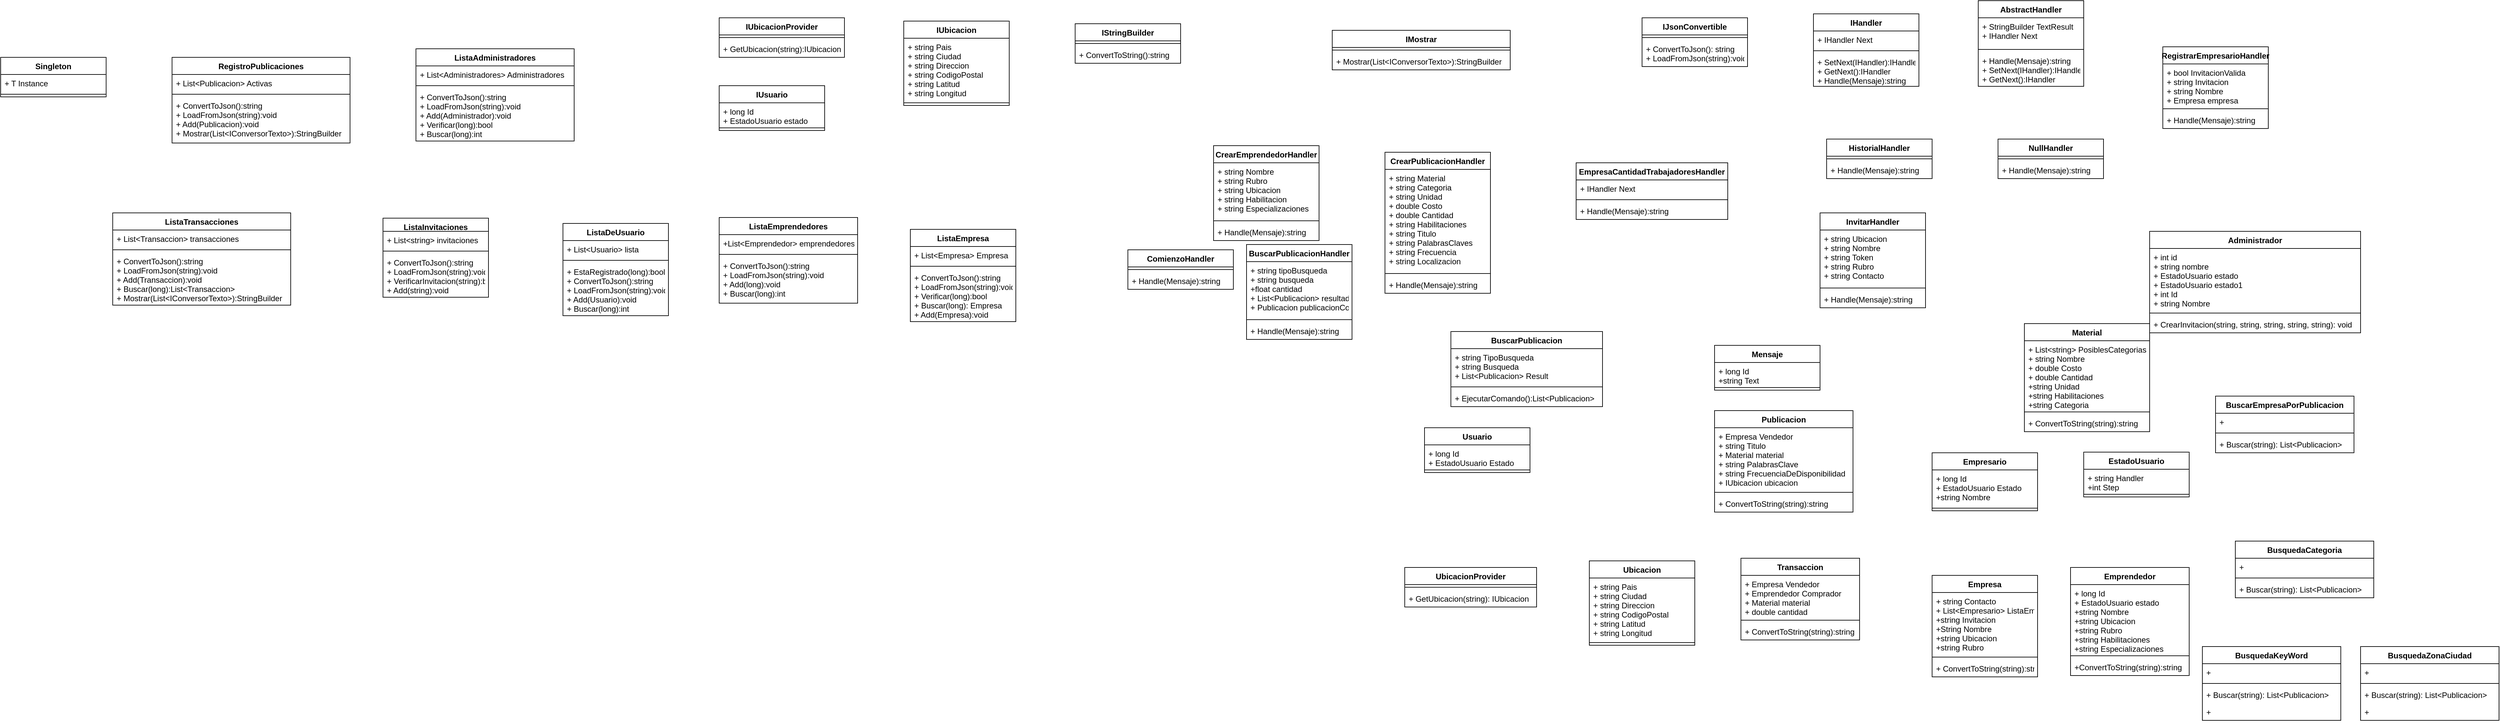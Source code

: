 <mxfile>
    <diagram id="Cmbn4PuXgdZzpJQDCBtA" name="Page-1">
        <mxGraphModel dx="3653" dy="330" grid="1" gridSize="10" guides="1" tooltips="1" connect="1" arrows="1" fold="1" page="1" pageScale="1" pageWidth="827" pageHeight="1169" math="0" shadow="0">
            <root>
                <mxCell id="0"/>
                <mxCell id="1" parent="0"/>
                <mxCell id="224" value="Administrador" style="swimlane;fontStyle=1;align=center;verticalAlign=top;childLayout=stackLayout;horizontal=1;startSize=26;horizontalStack=0;resizeParent=1;resizeParentMax=0;resizeLast=0;collapsible=1;marginBottom=0;" parent="1" vertex="1">
                    <mxGeometry x="260" y="390" width="320" height="154" as="geometry"/>
                </mxCell>
                <mxCell id="225" value="+ int id&#10;+ string nombre&#10;+ EstadoUsuario estado&#10;+ EstadoUsuario estado1&#10;+ int Id&#10;+ string Nombre&#10;" style="text;strokeColor=none;fillColor=none;align=left;verticalAlign=top;spacingLeft=4;spacingRight=4;overflow=hidden;rotatable=0;points=[[0,0.5],[1,0.5]];portConstraint=eastwest;" parent="224" vertex="1">
                    <mxGeometry y="26" width="320" height="94" as="geometry"/>
                </mxCell>
                <mxCell id="226" value="" style="line;strokeWidth=1;fillColor=none;align=left;verticalAlign=middle;spacingTop=-1;spacingLeft=3;spacingRight=3;rotatable=0;labelPosition=right;points=[];portConstraint=eastwest;" parent="224" vertex="1">
                    <mxGeometry y="120" width="320" height="8" as="geometry"/>
                </mxCell>
                <mxCell id="227" value="+ CrearInvitacion(string, string, string, string, string): void" style="text;strokeColor=none;fillColor=none;align=left;verticalAlign=top;spacingLeft=4;spacingRight=4;overflow=hidden;rotatable=0;points=[[0,0.5],[1,0.5]];portConstraint=eastwest;" parent="224" vertex="1">
                    <mxGeometry y="128" width="320" height="26" as="geometry"/>
                </mxCell>
                <mxCell id="228" value="BuscarEmpresaPorPublicacion" style="swimlane;fontStyle=1;align=center;verticalAlign=top;childLayout=stackLayout;horizontal=1;startSize=26;horizontalStack=0;resizeParent=1;resizeParentMax=0;resizeLast=0;collapsible=1;marginBottom=0;" parent="1" vertex="1">
                    <mxGeometry x="360" y="640" width="210" height="86" as="geometry"/>
                </mxCell>
                <mxCell id="229" value="+ " style="text;strokeColor=none;fillColor=none;align=left;verticalAlign=top;spacingLeft=4;spacingRight=4;overflow=hidden;rotatable=0;points=[[0,0.5],[1,0.5]];portConstraint=eastwest;" parent="228" vertex="1">
                    <mxGeometry y="26" width="210" height="26" as="geometry"/>
                </mxCell>
                <mxCell id="230" value="" style="line;strokeWidth=1;fillColor=none;align=left;verticalAlign=middle;spacingTop=-1;spacingLeft=3;spacingRight=3;rotatable=0;labelPosition=right;points=[];portConstraint=eastwest;" parent="228" vertex="1">
                    <mxGeometry y="52" width="210" height="8" as="geometry"/>
                </mxCell>
                <mxCell id="231" value="+ Buscar(string): List&lt;Publicacion&gt;" style="text;strokeColor=none;fillColor=none;align=left;verticalAlign=top;spacingLeft=4;spacingRight=4;overflow=hidden;rotatable=0;points=[[0,0.5],[1,0.5]];portConstraint=eastwest;" parent="228" vertex="1">
                    <mxGeometry y="60" width="210" height="26" as="geometry"/>
                </mxCell>
                <mxCell id="232" value="BusquedaCategoria" style="swimlane;fontStyle=1;align=center;verticalAlign=top;childLayout=stackLayout;horizontal=1;startSize=26;horizontalStack=0;resizeParent=1;resizeParentMax=0;resizeLast=0;collapsible=1;marginBottom=0;" parent="1" vertex="1">
                    <mxGeometry x="390" y="860" width="210" height="86" as="geometry"/>
                </mxCell>
                <mxCell id="233" value="+" style="text;strokeColor=none;fillColor=none;align=left;verticalAlign=top;spacingLeft=4;spacingRight=4;overflow=hidden;rotatable=0;points=[[0,0.5],[1,0.5]];portConstraint=eastwest;" parent="232" vertex="1">
                    <mxGeometry y="26" width="210" height="26" as="geometry"/>
                </mxCell>
                <mxCell id="234" value="" style="line;strokeWidth=1;fillColor=none;align=left;verticalAlign=middle;spacingTop=-1;spacingLeft=3;spacingRight=3;rotatable=0;labelPosition=right;points=[];portConstraint=eastwest;" parent="232" vertex="1">
                    <mxGeometry y="52" width="210" height="8" as="geometry"/>
                </mxCell>
                <mxCell id="235" value="+ Buscar(string): List&lt;Publicacion&gt;" style="text;strokeColor=none;fillColor=none;align=left;verticalAlign=top;spacingLeft=4;spacingRight=4;overflow=hidden;rotatable=0;points=[[0,0.5],[1,0.5]];portConstraint=eastwest;" parent="232" vertex="1">
                    <mxGeometry y="60" width="210" height="26" as="geometry"/>
                </mxCell>
                <mxCell id="236" value="BusquedaKeyWord&#10;" style="swimlane;fontStyle=1;align=center;verticalAlign=top;childLayout=stackLayout;horizontal=1;startSize=26;horizontalStack=0;resizeParent=1;resizeParentMax=0;resizeLast=0;collapsible=1;marginBottom=0;" parent="1" vertex="1">
                    <mxGeometry x="340" y="1020" width="210" height="112" as="geometry"/>
                </mxCell>
                <mxCell id="237" value="+" style="text;strokeColor=none;fillColor=none;align=left;verticalAlign=top;spacingLeft=4;spacingRight=4;overflow=hidden;rotatable=0;points=[[0,0.5],[1,0.5]];portConstraint=eastwest;" parent="236" vertex="1">
                    <mxGeometry y="26" width="210" height="26" as="geometry"/>
                </mxCell>
                <mxCell id="238" value="" style="line;strokeWidth=1;fillColor=none;align=left;verticalAlign=middle;spacingTop=-1;spacingLeft=3;spacingRight=3;rotatable=0;labelPosition=right;points=[];portConstraint=eastwest;" parent="236" vertex="1">
                    <mxGeometry y="52" width="210" height="8" as="geometry"/>
                </mxCell>
                <mxCell id="239" value="+ Buscar(string): List&lt;Publicacion&gt;" style="text;strokeColor=none;fillColor=none;align=left;verticalAlign=top;spacingLeft=4;spacingRight=4;overflow=hidden;rotatable=0;points=[[0,0.5],[1,0.5]];portConstraint=eastwest;" parent="236" vertex="1">
                    <mxGeometry y="60" width="210" height="26" as="geometry"/>
                </mxCell>
                <mxCell id="240" value="+" style="text;strokeColor=none;fillColor=none;align=left;verticalAlign=top;spacingLeft=4;spacingRight=4;overflow=hidden;rotatable=0;points=[[0,0.5],[1,0.5]];portConstraint=eastwest;" parent="236" vertex="1">
                    <mxGeometry y="86" width="210" height="26" as="geometry"/>
                </mxCell>
                <mxCell id="241" value="BusquedaZonaCiudad&#10;&#10;" style="swimlane;fontStyle=1;align=center;verticalAlign=top;childLayout=stackLayout;horizontal=1;startSize=26;horizontalStack=0;resizeParent=1;resizeParentMax=0;resizeLast=0;collapsible=1;marginBottom=0;" parent="1" vertex="1">
                    <mxGeometry x="580" y="1020" width="210" height="112" as="geometry"/>
                </mxCell>
                <mxCell id="242" value="+" style="text;strokeColor=none;fillColor=none;align=left;verticalAlign=top;spacingLeft=4;spacingRight=4;overflow=hidden;rotatable=0;points=[[0,0.5],[1,0.5]];portConstraint=eastwest;" parent="241" vertex="1">
                    <mxGeometry y="26" width="210" height="26" as="geometry"/>
                </mxCell>
                <mxCell id="243" value="" style="line;strokeWidth=1;fillColor=none;align=left;verticalAlign=middle;spacingTop=-1;spacingLeft=3;spacingRight=3;rotatable=0;labelPosition=right;points=[];portConstraint=eastwest;" parent="241" vertex="1">
                    <mxGeometry y="52" width="210" height="8" as="geometry"/>
                </mxCell>
                <mxCell id="244" value="+ Buscar(string): List&lt;Publicacion&gt;" style="text;strokeColor=none;fillColor=none;align=left;verticalAlign=top;spacingLeft=4;spacingRight=4;overflow=hidden;rotatable=0;points=[[0,0.5],[1,0.5]];portConstraint=eastwest;" parent="241" vertex="1">
                    <mxGeometry y="60" width="210" height="26" as="geometry"/>
                </mxCell>
                <mxCell id="245" value="+" style="text;strokeColor=none;fillColor=none;align=left;verticalAlign=top;spacingLeft=4;spacingRight=4;overflow=hidden;rotatable=0;points=[[0,0.5],[1,0.5]];portConstraint=eastwest;" parent="241" vertex="1">
                    <mxGeometry y="86" width="210" height="26" as="geometry"/>
                </mxCell>
                <mxCell id="246" value="Emprendedor" style="swimlane;fontStyle=1;align=center;verticalAlign=top;childLayout=stackLayout;horizontal=1;startSize=26;horizontalStack=0;resizeParent=1;resizeParentMax=0;resizeLast=0;collapsible=1;marginBottom=0;" parent="1" vertex="1">
                    <mxGeometry x="140" y="900" width="180" height="164" as="geometry"/>
                </mxCell>
                <mxCell id="247" value="+ long Id&#10;+ EstadoUsuario estado&#10;+string Nombre&#10;+string Ubicacion&#10;+string Rubro&#10;+string Habilitaciones&#10;+string Especializaciones" style="text;strokeColor=none;fillColor=none;align=left;verticalAlign=top;spacingLeft=4;spacingRight=4;overflow=hidden;rotatable=0;points=[[0,0.5],[1,0.5]];portConstraint=eastwest;" parent="246" vertex="1">
                    <mxGeometry y="26" width="180" height="104" as="geometry"/>
                </mxCell>
                <mxCell id="248" value="" style="line;strokeWidth=1;fillColor=none;align=left;verticalAlign=middle;spacingTop=-1;spacingLeft=3;spacingRight=3;rotatable=0;labelPosition=right;points=[];portConstraint=eastwest;" parent="246" vertex="1">
                    <mxGeometry y="130" width="180" height="8" as="geometry"/>
                </mxCell>
                <mxCell id="249" value="+ConvertToString(string):string" style="text;strokeColor=none;fillColor=none;align=left;verticalAlign=top;spacingLeft=4;spacingRight=4;overflow=hidden;rotatable=0;points=[[0,0.5],[1,0.5]];portConstraint=eastwest;" parent="246" vertex="1">
                    <mxGeometry y="138" width="180" height="26" as="geometry"/>
                </mxCell>
                <mxCell id="250" value="Empresa" style="swimlane;fontStyle=1;align=center;verticalAlign=top;childLayout=stackLayout;horizontal=1;startSize=26;horizontalStack=0;resizeParent=1;resizeParentMax=0;resizeLast=0;collapsible=1;marginBottom=0;" parent="1" vertex="1">
                    <mxGeometry x="-70" y="912" width="160" height="154" as="geometry"/>
                </mxCell>
                <mxCell id="251" value="+ string Contacto&#10;+ List&lt;Empresario&gt; ListaEmpresarios&#10;+string Invitacion&#10;+String Nombre&#10;+string Ubicacion&#10;+string Rubro&#10;" style="text;strokeColor=none;fillColor=none;align=left;verticalAlign=top;spacingLeft=4;spacingRight=4;overflow=hidden;rotatable=0;points=[[0,0.5],[1,0.5]];portConstraint=eastwest;" parent="250" vertex="1">
                    <mxGeometry y="26" width="160" height="94" as="geometry"/>
                </mxCell>
                <mxCell id="252" value="" style="line;strokeWidth=1;fillColor=none;align=left;verticalAlign=middle;spacingTop=-1;spacingLeft=3;spacingRight=3;rotatable=0;labelPosition=right;points=[];portConstraint=eastwest;" parent="250" vertex="1">
                    <mxGeometry y="120" width="160" height="8" as="geometry"/>
                </mxCell>
                <mxCell id="253" value="+ ConvertToString(string):string" style="text;strokeColor=none;fillColor=none;align=left;verticalAlign=top;spacingLeft=4;spacingRight=4;overflow=hidden;rotatable=0;points=[[0,0.5],[1,0.5]];portConstraint=eastwest;" parent="250" vertex="1">
                    <mxGeometry y="128" width="160" height="26" as="geometry"/>
                </mxCell>
                <mxCell id="254" value="Empresario" style="swimlane;fontStyle=1;align=center;verticalAlign=top;childLayout=stackLayout;horizontal=1;startSize=26;horizontalStack=0;resizeParent=1;resizeParentMax=0;resizeLast=0;collapsible=1;marginBottom=0;" parent="1" vertex="1">
                    <mxGeometry x="-70" y="726" width="160" height="88" as="geometry"/>
                </mxCell>
                <mxCell id="255" value="+ long Id&#10;+ EstadoUsuario Estado&#10;+string Nombre" style="text;strokeColor=none;fillColor=none;align=left;verticalAlign=top;spacingLeft=4;spacingRight=4;overflow=hidden;rotatable=0;points=[[0,0.5],[1,0.5]];portConstraint=eastwest;" parent="254" vertex="1">
                    <mxGeometry y="26" width="160" height="54" as="geometry"/>
                </mxCell>
                <mxCell id="256" value="" style="line;strokeWidth=1;fillColor=none;align=left;verticalAlign=middle;spacingTop=-1;spacingLeft=3;spacingRight=3;rotatable=0;labelPosition=right;points=[];portConstraint=eastwest;" parent="254" vertex="1">
                    <mxGeometry y="80" width="160" height="8" as="geometry"/>
                </mxCell>
                <mxCell id="258" value="EstadoUsuario" style="swimlane;fontStyle=1;align=center;verticalAlign=top;childLayout=stackLayout;horizontal=1;startSize=26;horizontalStack=0;resizeParent=1;resizeParentMax=0;resizeLast=0;collapsible=1;marginBottom=0;" parent="1" vertex="1">
                    <mxGeometry x="160" y="725" width="160" height="68" as="geometry"/>
                </mxCell>
                <mxCell id="259" value="+ string Handler&#10;+int Step" style="text;strokeColor=none;fillColor=none;align=left;verticalAlign=top;spacingLeft=4;spacingRight=4;overflow=hidden;rotatable=0;points=[[0,0.5],[1,0.5]];portConstraint=eastwest;" parent="258" vertex="1">
                    <mxGeometry y="26" width="160" height="34" as="geometry"/>
                </mxCell>
                <mxCell id="260" value="" style="line;strokeWidth=1;fillColor=none;align=left;verticalAlign=middle;spacingTop=-1;spacingLeft=3;spacingRight=3;rotatable=0;labelPosition=right;points=[];portConstraint=eastwest;" parent="258" vertex="1">
                    <mxGeometry y="60" width="160" height="8" as="geometry"/>
                </mxCell>
                <mxCell id="262" value="Material" style="swimlane;fontStyle=1;align=center;verticalAlign=top;childLayout=stackLayout;horizontal=1;startSize=26;horizontalStack=0;resizeParent=1;resizeParentMax=0;resizeLast=0;collapsible=1;marginBottom=0;" parent="1" vertex="1">
                    <mxGeometry x="70" y="530" width="190" height="164" as="geometry"/>
                </mxCell>
                <mxCell id="263" value="+ List&lt;string&gt; PosiblesCategorias&#10;+ string Nombre&#10;+ double Costo&#10;+ double Cantidad&#10;+string Unidad&#10;+string Habilitaciones&#10;+string Categoria&#10;" style="text;strokeColor=none;fillColor=none;align=left;verticalAlign=top;spacingLeft=4;spacingRight=4;overflow=hidden;rotatable=0;points=[[0,0.5],[1,0.5]];portConstraint=eastwest;" parent="262" vertex="1">
                    <mxGeometry y="26" width="190" height="104" as="geometry"/>
                </mxCell>
                <mxCell id="264" value="" style="line;strokeWidth=1;fillColor=none;align=left;verticalAlign=middle;spacingTop=-1;spacingLeft=3;spacingRight=3;rotatable=0;labelPosition=right;points=[];portConstraint=eastwest;" parent="262" vertex="1">
                    <mxGeometry y="130" width="190" height="8" as="geometry"/>
                </mxCell>
                <mxCell id="265" value="+ ConvertToString(string):string" style="text;strokeColor=none;fillColor=none;align=left;verticalAlign=top;spacingLeft=4;spacingRight=4;overflow=hidden;rotatable=0;points=[[0,0.5],[1,0.5]];portConstraint=eastwest;" parent="262" vertex="1">
                    <mxGeometry y="138" width="190" height="26" as="geometry"/>
                </mxCell>
                <mxCell id="266" value="Mensaje" style="swimlane;fontStyle=1;align=center;verticalAlign=top;childLayout=stackLayout;horizontal=1;startSize=26;horizontalStack=0;resizeParent=1;resizeParentMax=0;resizeLast=0;collapsible=1;marginBottom=0;" parent="1" vertex="1">
                    <mxGeometry x="-400" y="563" width="160" height="68" as="geometry"/>
                </mxCell>
                <mxCell id="267" value="+ long Id&#10;+string Text" style="text;strokeColor=none;fillColor=none;align=left;verticalAlign=top;spacingLeft=4;spacingRight=4;overflow=hidden;rotatable=0;points=[[0,0.5],[1,0.5]];portConstraint=eastwest;" parent="266" vertex="1">
                    <mxGeometry y="26" width="160" height="34" as="geometry"/>
                </mxCell>
                <mxCell id="268" value="" style="line;strokeWidth=1;fillColor=none;align=left;verticalAlign=middle;spacingTop=-1;spacingLeft=3;spacingRight=3;rotatable=0;labelPosition=right;points=[];portConstraint=eastwest;" parent="266" vertex="1">
                    <mxGeometry y="60" width="160" height="8" as="geometry"/>
                </mxCell>
                <mxCell id="270" value="Publicacion" style="swimlane;fontStyle=1;align=center;verticalAlign=top;childLayout=stackLayout;horizontal=1;startSize=26;horizontalStack=0;resizeParent=1;resizeParentMax=0;resizeLast=0;collapsible=1;marginBottom=0;" parent="1" vertex="1">
                    <mxGeometry x="-400" y="662" width="210" height="154" as="geometry"/>
                </mxCell>
                <mxCell id="271" value="+ Empresa Vendedor&#10;+ string Titulo&#10;+ Material material&#10;+ string PalabrasClave&#10;+ string FrecuenciaDeDisponibilidad&#10;+ IUbicacion ubicacion" style="text;strokeColor=none;fillColor=none;align=left;verticalAlign=top;spacingLeft=4;spacingRight=4;overflow=hidden;rotatable=0;points=[[0,0.5],[1,0.5]];portConstraint=eastwest;" parent="270" vertex="1">
                    <mxGeometry y="26" width="210" height="94" as="geometry"/>
                </mxCell>
                <mxCell id="272" value="" style="line;strokeWidth=1;fillColor=none;align=left;verticalAlign=middle;spacingTop=-1;spacingLeft=3;spacingRight=3;rotatable=0;labelPosition=right;points=[];portConstraint=eastwest;" parent="270" vertex="1">
                    <mxGeometry y="120" width="210" height="8" as="geometry"/>
                </mxCell>
                <mxCell id="273" value="+ ConvertToString(string):string" style="text;strokeColor=none;fillColor=none;align=left;verticalAlign=top;spacingLeft=4;spacingRight=4;overflow=hidden;rotatable=0;points=[[0,0.5],[1,0.5]];portConstraint=eastwest;" parent="270" vertex="1">
                    <mxGeometry y="128" width="210" height="26" as="geometry"/>
                </mxCell>
                <mxCell id="274" value="Transaccion" style="swimlane;fontStyle=1;align=center;verticalAlign=top;childLayout=stackLayout;horizontal=1;startSize=26;horizontalStack=0;resizeParent=1;resizeParentMax=0;resizeLast=0;collapsible=1;marginBottom=0;" parent="1" vertex="1">
                    <mxGeometry x="-360" y="886" width="180" height="124" as="geometry"/>
                </mxCell>
                <mxCell id="275" value="+ Empresa Vendedor&#10;+ Emprendedor Comprador&#10;+ Material material&#10;+ double cantidad" style="text;strokeColor=none;fillColor=none;align=left;verticalAlign=top;spacingLeft=4;spacingRight=4;overflow=hidden;rotatable=0;points=[[0,0.5],[1,0.5]];portConstraint=eastwest;" parent="274" vertex="1">
                    <mxGeometry y="26" width="180" height="64" as="geometry"/>
                </mxCell>
                <mxCell id="276" value="" style="line;strokeWidth=1;fillColor=none;align=left;verticalAlign=middle;spacingTop=-1;spacingLeft=3;spacingRight=3;rotatable=0;labelPosition=right;points=[];portConstraint=eastwest;" parent="274" vertex="1">
                    <mxGeometry y="90" width="180" height="8" as="geometry"/>
                </mxCell>
                <mxCell id="277" value="+ ConvertToString(string):string" style="text;strokeColor=none;fillColor=none;align=left;verticalAlign=top;spacingLeft=4;spacingRight=4;overflow=hidden;rotatable=0;points=[[0,0.5],[1,0.5]];portConstraint=eastwest;" parent="274" vertex="1">
                    <mxGeometry y="98" width="180" height="26" as="geometry"/>
                </mxCell>
                <mxCell id="278" value="Ubicacion" style="swimlane;fontStyle=1;align=center;verticalAlign=top;childLayout=stackLayout;horizontal=1;startSize=26;horizontalStack=0;resizeParent=1;resizeParentMax=0;resizeLast=0;collapsible=1;marginBottom=0;" parent="1" vertex="1">
                    <mxGeometry x="-590" y="890" width="160" height="128" as="geometry"/>
                </mxCell>
                <mxCell id="279" value="+ string Pais&#10;+ string Ciudad&#10;+ string Direccion&#10;+ string CodigoPostal&#10;+ string Latitud&#10;+ string Longitud" style="text;strokeColor=none;fillColor=none;align=left;verticalAlign=top;spacingLeft=4;spacingRight=4;overflow=hidden;rotatable=0;points=[[0,0.5],[1,0.5]];portConstraint=eastwest;" parent="278" vertex="1">
                    <mxGeometry y="26" width="160" height="94" as="geometry"/>
                </mxCell>
                <mxCell id="280" value="" style="line;strokeWidth=1;fillColor=none;align=left;verticalAlign=middle;spacingTop=-1;spacingLeft=3;spacingRight=3;rotatable=0;labelPosition=right;points=[];portConstraint=eastwest;" parent="278" vertex="1">
                    <mxGeometry y="120" width="160" height="8" as="geometry"/>
                </mxCell>
                <mxCell id="282" value="UbicacionProvider" style="swimlane;fontStyle=1;align=center;verticalAlign=top;childLayout=stackLayout;horizontal=1;startSize=26;horizontalStack=0;resizeParent=1;resizeParentMax=0;resizeLast=0;collapsible=1;marginBottom=0;" parent="1" vertex="1">
                    <mxGeometry x="-870" y="900" width="200" height="60" as="geometry"/>
                </mxCell>
                <mxCell id="284" value="" style="line;strokeWidth=1;fillColor=none;align=left;verticalAlign=middle;spacingTop=-1;spacingLeft=3;spacingRight=3;rotatable=0;labelPosition=right;points=[];portConstraint=eastwest;" parent="282" vertex="1">
                    <mxGeometry y="26" width="200" height="8" as="geometry"/>
                </mxCell>
                <mxCell id="285" value="+ GetUbicacion(string): IUbicacion" style="text;strokeColor=none;fillColor=none;align=left;verticalAlign=top;spacingLeft=4;spacingRight=4;overflow=hidden;rotatable=0;points=[[0,0.5],[1,0.5]];portConstraint=eastwest;" parent="282" vertex="1">
                    <mxGeometry y="34" width="200" height="26" as="geometry"/>
                </mxCell>
                <mxCell id="286" value="Usuario" style="swimlane;fontStyle=1;align=center;verticalAlign=top;childLayout=stackLayout;horizontal=1;startSize=26;horizontalStack=0;resizeParent=1;resizeParentMax=0;resizeLast=0;collapsible=1;marginBottom=0;" parent="1" vertex="1">
                    <mxGeometry x="-840" y="688" width="160" height="68" as="geometry"/>
                </mxCell>
                <mxCell id="287" value="+ long Id&#10;+ EstadoUsuario Estado&#10;" style="text;strokeColor=none;fillColor=none;align=left;verticalAlign=top;spacingLeft=4;spacingRight=4;overflow=hidden;rotatable=0;points=[[0,0.5],[1,0.5]];portConstraint=eastwest;" parent="286" vertex="1">
                    <mxGeometry y="26" width="160" height="34" as="geometry"/>
                </mxCell>
                <mxCell id="288" value="" style="line;strokeWidth=1;fillColor=none;align=left;verticalAlign=middle;spacingTop=-1;spacingLeft=3;spacingRight=3;rotatable=0;labelPosition=right;points=[];portConstraint=eastwest;" parent="286" vertex="1">
                    <mxGeometry y="60" width="160" height="8" as="geometry"/>
                </mxCell>
                <mxCell id="290" value="BuscarPublicacion" style="swimlane;fontStyle=1;align=center;verticalAlign=top;childLayout=stackLayout;horizontal=1;startSize=26;horizontalStack=0;resizeParent=1;resizeParentMax=0;resizeLast=0;collapsible=1;marginBottom=0;" parent="1" vertex="1">
                    <mxGeometry x="-800" y="542" width="230" height="114" as="geometry"/>
                </mxCell>
                <mxCell id="291" value="+ string TipoBusqueda&#10;+ string Busqueda&#10;+ List&lt;Publicacion&gt; Result" style="text;strokeColor=none;fillColor=none;align=left;verticalAlign=top;spacingLeft=4;spacingRight=4;overflow=hidden;rotatable=0;points=[[0,0.5],[1,0.5]];portConstraint=eastwest;" parent="290" vertex="1">
                    <mxGeometry y="26" width="230" height="54" as="geometry"/>
                </mxCell>
                <mxCell id="292" value="" style="line;strokeWidth=1;fillColor=none;align=left;verticalAlign=middle;spacingTop=-1;spacingLeft=3;spacingRight=3;rotatable=0;labelPosition=right;points=[];portConstraint=eastwest;" parent="290" vertex="1">
                    <mxGeometry y="80" width="230" height="8" as="geometry"/>
                </mxCell>
                <mxCell id="293" value="+ EjecutarComando():List&lt;Publicacion&gt;" style="text;strokeColor=none;fillColor=none;align=left;verticalAlign=top;spacingLeft=4;spacingRight=4;overflow=hidden;rotatable=0;points=[[0,0.5],[1,0.5]];portConstraint=eastwest;" parent="290" vertex="1">
                    <mxGeometry y="88" width="230" height="26" as="geometry"/>
                </mxCell>
                <mxCell id="294" value="BuscarPublicacionHandler" style="swimlane;fontStyle=1;align=center;verticalAlign=top;childLayout=stackLayout;horizontal=1;startSize=26;horizontalStack=0;resizeParent=1;resizeParentMax=0;resizeLast=0;collapsible=1;marginBottom=0;" vertex="1" parent="1">
                    <mxGeometry x="-1110" y="410" width="160" height="144" as="geometry"/>
                </mxCell>
                <mxCell id="295" value="+ string tipoBusqueda&#10;+ string busqueda&#10;+float cantidad&#10;+ List&lt;Publicacion&gt; resultadoBusqueda&#10;+ Publicacion publicacionComprar" style="text;strokeColor=none;fillColor=none;align=left;verticalAlign=top;spacingLeft=4;spacingRight=4;overflow=hidden;rotatable=0;points=[[0,0.5],[1,0.5]];portConstraint=eastwest;" vertex="1" parent="294">
                    <mxGeometry y="26" width="160" height="84" as="geometry"/>
                </mxCell>
                <mxCell id="296" value="" style="line;strokeWidth=1;fillColor=none;align=left;verticalAlign=middle;spacingTop=-1;spacingLeft=3;spacingRight=3;rotatable=0;labelPosition=right;points=[];portConstraint=eastwest;" vertex="1" parent="294">
                    <mxGeometry y="110" width="160" height="8" as="geometry"/>
                </mxCell>
                <mxCell id="297" value="+ Handle(Mensaje):string" style="text;strokeColor=none;fillColor=none;align=left;verticalAlign=top;spacingLeft=4;spacingRight=4;overflow=hidden;rotatable=0;points=[[0,0.5],[1,0.5]];portConstraint=eastwest;" vertex="1" parent="294">
                    <mxGeometry y="118" width="160" height="26" as="geometry"/>
                </mxCell>
                <mxCell id="298" value="ComienzoHandler" style="swimlane;fontStyle=1;align=center;verticalAlign=top;childLayout=stackLayout;horizontal=1;startSize=26;horizontalStack=0;resizeParent=1;resizeParentMax=0;resizeLast=0;collapsible=1;marginBottom=0;" vertex="1" parent="1">
                    <mxGeometry x="-1290" y="418" width="160" height="60" as="geometry"/>
                </mxCell>
                <mxCell id="300" value="" style="line;strokeWidth=1;fillColor=none;align=left;verticalAlign=middle;spacingTop=-1;spacingLeft=3;spacingRight=3;rotatable=0;labelPosition=right;points=[];portConstraint=eastwest;" vertex="1" parent="298">
                    <mxGeometry y="26" width="160" height="8" as="geometry"/>
                </mxCell>
                <mxCell id="301" value="+ Handle(Mensaje):string" style="text;strokeColor=none;fillColor=none;align=left;verticalAlign=top;spacingLeft=4;spacingRight=4;overflow=hidden;rotatable=0;points=[[0,0.5],[1,0.5]];portConstraint=eastwest;" vertex="1" parent="298">
                    <mxGeometry y="34" width="160" height="26" as="geometry"/>
                </mxCell>
                <mxCell id="302" value="CrearEmprendedorHandler" style="swimlane;fontStyle=1;align=center;verticalAlign=top;childLayout=stackLayout;horizontal=1;startSize=26;horizontalStack=0;resizeParent=1;resizeParentMax=0;resizeLast=0;collapsible=1;marginBottom=0;" vertex="1" parent="1">
                    <mxGeometry x="-1160" y="260" width="160" height="144" as="geometry"/>
                </mxCell>
                <mxCell id="303" value="+ string Nombre&#10;+ string Rubro&#10;+ string Ubicacion&#10;+ string Habilitacion&#10;+ string Especializaciones&#10;" style="text;strokeColor=none;fillColor=none;align=left;verticalAlign=top;spacingLeft=4;spacingRight=4;overflow=hidden;rotatable=0;points=[[0,0.5],[1,0.5]];portConstraint=eastwest;" vertex="1" parent="302">
                    <mxGeometry y="26" width="160" height="84" as="geometry"/>
                </mxCell>
                <mxCell id="304" value="" style="line;strokeWidth=1;fillColor=none;align=left;verticalAlign=middle;spacingTop=-1;spacingLeft=3;spacingRight=3;rotatable=0;labelPosition=right;points=[];portConstraint=eastwest;" vertex="1" parent="302">
                    <mxGeometry y="110" width="160" height="8" as="geometry"/>
                </mxCell>
                <mxCell id="305" value="+ Handle(Mensaje):string" style="text;strokeColor=none;fillColor=none;align=left;verticalAlign=top;spacingLeft=4;spacingRight=4;overflow=hidden;rotatable=0;points=[[0,0.5],[1,0.5]];portConstraint=eastwest;" vertex="1" parent="302">
                    <mxGeometry y="118" width="160" height="26" as="geometry"/>
                </mxCell>
                <mxCell id="306" value="CrearPublicacionHandler" style="swimlane;fontStyle=1;align=center;verticalAlign=top;childLayout=stackLayout;horizontal=1;startSize=26;horizontalStack=0;resizeParent=1;resizeParentMax=0;resizeLast=0;collapsible=1;marginBottom=0;" vertex="1" parent="1">
                    <mxGeometry x="-900" y="270" width="160" height="214" as="geometry"/>
                </mxCell>
                <mxCell id="307" value="+ string Material&#10;+ string Categoria&#10;+ string Unidad&#10;+ double Costo&#10;+ double Cantidad&#10;+ string Habilitaciones&#10;+ string Titulo&#10;+ string PalabrasClaves&#10;+ string Frecuencia&#10;+ string Localizacion" style="text;strokeColor=none;fillColor=none;align=left;verticalAlign=top;spacingLeft=4;spacingRight=4;overflow=hidden;rotatable=0;points=[[0,0.5],[1,0.5]];portConstraint=eastwest;" vertex="1" parent="306">
                    <mxGeometry y="26" width="160" height="154" as="geometry"/>
                </mxCell>
                <mxCell id="308" value="" style="line;strokeWidth=1;fillColor=none;align=left;verticalAlign=middle;spacingTop=-1;spacingLeft=3;spacingRight=3;rotatable=0;labelPosition=right;points=[];portConstraint=eastwest;" vertex="1" parent="306">
                    <mxGeometry y="180" width="160" height="8" as="geometry"/>
                </mxCell>
                <mxCell id="309" value="+ Handle(Mensaje):string" style="text;strokeColor=none;fillColor=none;align=left;verticalAlign=top;spacingLeft=4;spacingRight=4;overflow=hidden;rotatable=0;points=[[0,0.5],[1,0.5]];portConstraint=eastwest;" vertex="1" parent="306">
                    <mxGeometry y="188" width="160" height="26" as="geometry"/>
                </mxCell>
                <mxCell id="310" value="EmpresaCantidadTrabajadoresHandler" style="swimlane;fontStyle=1;align=center;verticalAlign=top;childLayout=stackLayout;horizontal=1;startSize=26;horizontalStack=0;resizeParent=1;resizeParentMax=0;resizeLast=0;collapsible=1;marginBottom=0;" vertex="1" parent="1">
                    <mxGeometry x="-610" y="286" width="230" height="86" as="geometry"/>
                </mxCell>
                <mxCell id="311" value="+ IHandler Next" style="text;strokeColor=none;fillColor=none;align=left;verticalAlign=top;spacingLeft=4;spacingRight=4;overflow=hidden;rotatable=0;points=[[0,0.5],[1,0.5]];portConstraint=eastwest;" vertex="1" parent="310">
                    <mxGeometry y="26" width="230" height="26" as="geometry"/>
                </mxCell>
                <mxCell id="312" value="" style="line;strokeWidth=1;fillColor=none;align=left;verticalAlign=middle;spacingTop=-1;spacingLeft=3;spacingRight=3;rotatable=0;labelPosition=right;points=[];portConstraint=eastwest;" vertex="1" parent="310">
                    <mxGeometry y="52" width="230" height="8" as="geometry"/>
                </mxCell>
                <mxCell id="313" value="+ Handle(Mensaje):string" style="text;strokeColor=none;fillColor=none;align=left;verticalAlign=top;spacingLeft=4;spacingRight=4;overflow=hidden;rotatable=0;points=[[0,0.5],[1,0.5]];portConstraint=eastwest;" vertex="1" parent="310">
                    <mxGeometry y="60" width="230" height="26" as="geometry"/>
                </mxCell>
                <mxCell id="314" value="HistorialHandler" style="swimlane;fontStyle=1;align=center;verticalAlign=top;childLayout=stackLayout;horizontal=1;startSize=26;horizontalStack=0;resizeParent=1;resizeParentMax=0;resizeLast=0;collapsible=1;marginBottom=0;" vertex="1" parent="1">
                    <mxGeometry x="-230" y="250" width="160" height="60" as="geometry"/>
                </mxCell>
                <mxCell id="316" value="" style="line;strokeWidth=1;fillColor=none;align=left;verticalAlign=middle;spacingTop=-1;spacingLeft=3;spacingRight=3;rotatable=0;labelPosition=right;points=[];portConstraint=eastwest;" vertex="1" parent="314">
                    <mxGeometry y="26" width="160" height="8" as="geometry"/>
                </mxCell>
                <mxCell id="317" value="+ Handle(Mensaje):string" style="text;strokeColor=none;fillColor=none;align=left;verticalAlign=top;spacingLeft=4;spacingRight=4;overflow=hidden;rotatable=0;points=[[0,0.5],[1,0.5]];portConstraint=eastwest;" vertex="1" parent="314">
                    <mxGeometry y="34" width="160" height="26" as="geometry"/>
                </mxCell>
                <mxCell id="318" value="InvitarHandler" style="swimlane;fontStyle=1;align=center;verticalAlign=top;childLayout=stackLayout;horizontal=1;startSize=26;horizontalStack=0;resizeParent=1;resizeParentMax=0;resizeLast=0;collapsible=1;marginBottom=0;" vertex="1" parent="1">
                    <mxGeometry x="-240" y="362" width="160" height="144" as="geometry"/>
                </mxCell>
                <mxCell id="319" value="+ string Ubicacion&#10;+ string Nombre&#10;+ string Token&#10;+ string Rubro&#10;+ string Contacto" style="text;strokeColor=none;fillColor=none;align=left;verticalAlign=top;spacingLeft=4;spacingRight=4;overflow=hidden;rotatable=0;points=[[0,0.5],[1,0.5]];portConstraint=eastwest;" vertex="1" parent="318">
                    <mxGeometry y="26" width="160" height="84" as="geometry"/>
                </mxCell>
                <mxCell id="320" value="" style="line;strokeWidth=1;fillColor=none;align=left;verticalAlign=middle;spacingTop=-1;spacingLeft=3;spacingRight=3;rotatable=0;labelPosition=right;points=[];portConstraint=eastwest;" vertex="1" parent="318">
                    <mxGeometry y="110" width="160" height="8" as="geometry"/>
                </mxCell>
                <mxCell id="321" value="+ Handle(Mensaje):string" style="text;strokeColor=none;fillColor=none;align=left;verticalAlign=top;spacingLeft=4;spacingRight=4;overflow=hidden;rotatable=0;points=[[0,0.5],[1,0.5]];portConstraint=eastwest;" vertex="1" parent="318">
                    <mxGeometry y="118" width="160" height="26" as="geometry"/>
                </mxCell>
                <mxCell id="322" value="NullHandler" style="swimlane;fontStyle=1;align=center;verticalAlign=top;childLayout=stackLayout;horizontal=1;startSize=26;horizontalStack=0;resizeParent=1;resizeParentMax=0;resizeLast=0;collapsible=1;marginBottom=0;" vertex="1" parent="1">
                    <mxGeometry x="30" y="250" width="160" height="60" as="geometry"/>
                </mxCell>
                <mxCell id="324" value="" style="line;strokeWidth=1;fillColor=none;align=left;verticalAlign=middle;spacingTop=-1;spacingLeft=3;spacingRight=3;rotatable=0;labelPosition=right;points=[];portConstraint=eastwest;" vertex="1" parent="322">
                    <mxGeometry y="26" width="160" height="8" as="geometry"/>
                </mxCell>
                <mxCell id="325" value="+ Handle(Mensaje):string" style="text;strokeColor=none;fillColor=none;align=left;verticalAlign=top;spacingLeft=4;spacingRight=4;overflow=hidden;rotatable=0;points=[[0,0.5],[1,0.5]];portConstraint=eastwest;" vertex="1" parent="322">
                    <mxGeometry y="34" width="160" height="26" as="geometry"/>
                </mxCell>
                <mxCell id="326" value="RegistrarEmpresarioHandler" style="swimlane;fontStyle=1;align=center;verticalAlign=top;childLayout=stackLayout;horizontal=1;startSize=26;horizontalStack=0;resizeParent=1;resizeParentMax=0;resizeLast=0;collapsible=1;marginBottom=0;" vertex="1" parent="1">
                    <mxGeometry x="280" y="110" width="160" height="124" as="geometry"/>
                </mxCell>
                <mxCell id="327" value="+ bool InvitacionValida&#10;+ string Invitacion&#10;+ string Nombre&#10;+ Empresa empresa&#10;" style="text;strokeColor=none;fillColor=none;align=left;verticalAlign=top;spacingLeft=4;spacingRight=4;overflow=hidden;rotatable=0;points=[[0,0.5],[1,0.5]];portConstraint=eastwest;" vertex="1" parent="326">
                    <mxGeometry y="26" width="160" height="64" as="geometry"/>
                </mxCell>
                <mxCell id="328" value="" style="line;strokeWidth=1;fillColor=none;align=left;verticalAlign=middle;spacingTop=-1;spacingLeft=3;spacingRight=3;rotatable=0;labelPosition=right;points=[];portConstraint=eastwest;" vertex="1" parent="326">
                    <mxGeometry y="90" width="160" height="8" as="geometry"/>
                </mxCell>
                <mxCell id="329" value="+ Handle(Mensaje):string" style="text;strokeColor=none;fillColor=none;align=left;verticalAlign=top;spacingLeft=4;spacingRight=4;overflow=hidden;rotatable=0;points=[[0,0.5],[1,0.5]];portConstraint=eastwest;" vertex="1" parent="326">
                    <mxGeometry y="98" width="160" height="26" as="geometry"/>
                </mxCell>
                <mxCell id="330" value="AbstractHandler" style="swimlane;fontStyle=1;align=center;verticalAlign=top;childLayout=stackLayout;horizontal=1;startSize=26;horizontalStack=0;resizeParent=1;resizeParentMax=0;resizeLast=0;collapsible=1;marginBottom=0;" vertex="1" parent="1">
                    <mxGeometry y="40" width="160" height="130" as="geometry"/>
                </mxCell>
                <mxCell id="331" value="+ StringBuilder TextResult&#10;+ IHandler Next&#10;" style="text;strokeColor=none;fillColor=none;align=left;verticalAlign=top;spacingLeft=4;spacingRight=4;overflow=hidden;rotatable=0;points=[[0,0.5],[1,0.5]];portConstraint=eastwest;" vertex="1" parent="330">
                    <mxGeometry y="26" width="160" height="44" as="geometry"/>
                </mxCell>
                <mxCell id="332" value="" style="line;strokeWidth=1;fillColor=none;align=left;verticalAlign=middle;spacingTop=-1;spacingLeft=3;spacingRight=3;rotatable=0;labelPosition=right;points=[];portConstraint=eastwest;" vertex="1" parent="330">
                    <mxGeometry y="70" width="160" height="8" as="geometry"/>
                </mxCell>
                <mxCell id="333" value="+ Handle(Mensaje):string&#10;+ SetNext(IHandler):IHandler&#10;+ GetNext():IHandler&#10;" style="text;strokeColor=none;fillColor=none;align=left;verticalAlign=top;spacingLeft=4;spacingRight=4;overflow=hidden;rotatable=0;points=[[0,0.5],[1,0.5]];portConstraint=eastwest;" vertex="1" parent="330">
                    <mxGeometry y="78" width="160" height="52" as="geometry"/>
                </mxCell>
                <mxCell id="334" value="IHandler" style="swimlane;fontStyle=1;align=center;verticalAlign=top;childLayout=stackLayout;horizontal=1;startSize=26;horizontalStack=0;resizeParent=1;resizeParentMax=0;resizeLast=0;collapsible=1;marginBottom=0;" vertex="1" parent="1">
                    <mxGeometry x="-250" y="60" width="160" height="110" as="geometry"/>
                </mxCell>
                <mxCell id="335" value="+ IHandler Next" style="text;strokeColor=none;fillColor=none;align=left;verticalAlign=top;spacingLeft=4;spacingRight=4;overflow=hidden;rotatable=0;points=[[0,0.5],[1,0.5]];portConstraint=eastwest;" vertex="1" parent="334">
                    <mxGeometry y="26" width="160" height="26" as="geometry"/>
                </mxCell>
                <mxCell id="336" value="" style="line;strokeWidth=1;fillColor=none;align=left;verticalAlign=middle;spacingTop=-1;spacingLeft=3;spacingRight=3;rotatable=0;labelPosition=right;points=[];portConstraint=eastwest;" vertex="1" parent="334">
                    <mxGeometry y="52" width="160" height="8" as="geometry"/>
                </mxCell>
                <mxCell id="337" value="+ SetNext(IHandler):IHandler&#10;+ GetNext():IHandler&#10;+ Handle(Mensaje):string" style="text;strokeColor=none;fillColor=none;align=left;verticalAlign=top;spacingLeft=4;spacingRight=4;overflow=hidden;rotatable=0;points=[[0,0.5],[1,0.5]];portConstraint=eastwest;" vertex="1" parent="334">
                    <mxGeometry y="60" width="160" height="50" as="geometry"/>
                </mxCell>
                <mxCell id="338" value="IJsonConvertible" style="swimlane;fontStyle=1;align=center;verticalAlign=top;childLayout=stackLayout;horizontal=1;startSize=26;horizontalStack=0;resizeParent=1;resizeParentMax=0;resizeLast=0;collapsible=1;marginBottom=0;" vertex="1" parent="1">
                    <mxGeometry x="-510" y="66" width="160" height="74" as="geometry"/>
                </mxCell>
                <mxCell id="340" value="" style="line;strokeWidth=1;fillColor=none;align=left;verticalAlign=middle;spacingTop=-1;spacingLeft=3;spacingRight=3;rotatable=0;labelPosition=right;points=[];portConstraint=eastwest;" vertex="1" parent="338">
                    <mxGeometry y="26" width="160" height="8" as="geometry"/>
                </mxCell>
                <mxCell id="341" value="+ ConvertToJson(): string&#10;+ LoadFromJson(string):void" style="text;strokeColor=none;fillColor=none;align=left;verticalAlign=top;spacingLeft=4;spacingRight=4;overflow=hidden;rotatable=0;points=[[0,0.5],[1,0.5]];portConstraint=eastwest;" vertex="1" parent="338">
                    <mxGeometry y="34" width="160" height="40" as="geometry"/>
                </mxCell>
                <mxCell id="342" value="IMostrar" style="swimlane;fontStyle=1;align=center;verticalAlign=top;childLayout=stackLayout;horizontal=1;startSize=26;horizontalStack=0;resizeParent=1;resizeParentMax=0;resizeLast=0;collapsible=1;marginBottom=0;" vertex="1" parent="1">
                    <mxGeometry x="-980" y="85" width="270" height="60" as="geometry"/>
                </mxCell>
                <mxCell id="344" value="" style="line;strokeWidth=1;fillColor=none;align=left;verticalAlign=middle;spacingTop=-1;spacingLeft=3;spacingRight=3;rotatable=0;labelPosition=right;points=[];portConstraint=eastwest;" vertex="1" parent="342">
                    <mxGeometry y="26" width="270" height="8" as="geometry"/>
                </mxCell>
                <mxCell id="345" value="+ Mostrar(List&lt;IConversorTexto&gt;):StringBuilder" style="text;strokeColor=none;fillColor=none;align=left;verticalAlign=top;spacingLeft=4;spacingRight=4;overflow=hidden;rotatable=0;points=[[0,0.5],[1,0.5]];portConstraint=eastwest;" vertex="1" parent="342">
                    <mxGeometry y="34" width="270" height="26" as="geometry"/>
                </mxCell>
                <mxCell id="350" value="IStringBuilder" style="swimlane;fontStyle=1;align=center;verticalAlign=top;childLayout=stackLayout;horizontal=1;startSize=26;horizontalStack=0;resizeParent=1;resizeParentMax=0;resizeLast=0;collapsible=1;marginBottom=0;" vertex="1" parent="1">
                    <mxGeometry x="-1370" y="75" width="160" height="60" as="geometry"/>
                </mxCell>
                <mxCell id="352" value="" style="line;strokeWidth=1;fillColor=none;align=left;verticalAlign=middle;spacingTop=-1;spacingLeft=3;spacingRight=3;rotatable=0;labelPosition=right;points=[];portConstraint=eastwest;" vertex="1" parent="350">
                    <mxGeometry y="26" width="160" height="8" as="geometry"/>
                </mxCell>
                <mxCell id="353" value="+ ConvertToString():string" style="text;strokeColor=none;fillColor=none;align=left;verticalAlign=top;spacingLeft=4;spacingRight=4;overflow=hidden;rotatable=0;points=[[0,0.5],[1,0.5]];portConstraint=eastwest;" vertex="1" parent="350">
                    <mxGeometry y="34" width="160" height="26" as="geometry"/>
                </mxCell>
                <mxCell id="354" value="IUbicacion" style="swimlane;fontStyle=1;align=center;verticalAlign=top;childLayout=stackLayout;horizontal=1;startSize=26;horizontalStack=0;resizeParent=1;resizeParentMax=0;resizeLast=0;collapsible=1;marginBottom=0;" vertex="1" parent="1">
                    <mxGeometry x="-1630" y="71" width="160" height="128" as="geometry"/>
                </mxCell>
                <mxCell id="355" value="+ string Pais&#10;+ string Ciudad&#10;+ string Direccion&#10;+ string CodigoPostal&#10;+ string Latitud&#10;+ string Longitud" style="text;strokeColor=none;fillColor=none;align=left;verticalAlign=top;spacingLeft=4;spacingRight=4;overflow=hidden;rotatable=0;points=[[0,0.5],[1,0.5]];portConstraint=eastwest;" vertex="1" parent="354">
                    <mxGeometry y="26" width="160" height="94" as="geometry"/>
                </mxCell>
                <mxCell id="356" value="" style="line;strokeWidth=1;fillColor=none;align=left;verticalAlign=middle;spacingTop=-1;spacingLeft=3;spacingRight=3;rotatable=0;labelPosition=right;points=[];portConstraint=eastwest;" vertex="1" parent="354">
                    <mxGeometry y="120" width="160" height="8" as="geometry"/>
                </mxCell>
                <mxCell id="358" value="IUbicacionProvider" style="swimlane;fontStyle=1;align=center;verticalAlign=top;childLayout=stackLayout;horizontal=1;startSize=26;horizontalStack=0;resizeParent=1;resizeParentMax=0;resizeLast=0;collapsible=1;marginBottom=0;" vertex="1" parent="1">
                    <mxGeometry x="-1910" y="66" width="190" height="60" as="geometry"/>
                </mxCell>
                <mxCell id="360" value="" style="line;strokeWidth=1;fillColor=none;align=left;verticalAlign=middle;spacingTop=-1;spacingLeft=3;spacingRight=3;rotatable=0;labelPosition=right;points=[];portConstraint=eastwest;" vertex="1" parent="358">
                    <mxGeometry y="26" width="190" height="8" as="geometry"/>
                </mxCell>
                <mxCell id="361" value="+ GetUbicacion(string):IUbicacion" style="text;strokeColor=none;fillColor=none;align=left;verticalAlign=top;spacingLeft=4;spacingRight=4;overflow=hidden;rotatable=0;points=[[0,0.5],[1,0.5]];portConstraint=eastwest;" vertex="1" parent="358">
                    <mxGeometry y="34" width="190" height="26" as="geometry"/>
                </mxCell>
                <mxCell id="362" value="IUsuario" style="swimlane;fontStyle=1;align=center;verticalAlign=top;childLayout=stackLayout;horizontal=1;startSize=26;horizontalStack=0;resizeParent=1;resizeParentMax=0;resizeLast=0;collapsible=1;marginBottom=0;" vertex="1" parent="1">
                    <mxGeometry x="-1910" y="169" width="160" height="68" as="geometry"/>
                </mxCell>
                <mxCell id="363" value="+ long Id&#10;+ EstadoUsuario estado" style="text;strokeColor=none;fillColor=none;align=left;verticalAlign=top;spacingLeft=4;spacingRight=4;overflow=hidden;rotatable=0;points=[[0,0.5],[1,0.5]];portConstraint=eastwest;" vertex="1" parent="362">
                    <mxGeometry y="26" width="160" height="34" as="geometry"/>
                </mxCell>
                <mxCell id="364" value="" style="line;strokeWidth=1;fillColor=none;align=left;verticalAlign=middle;spacingTop=-1;spacingLeft=3;spacingRight=3;rotatable=0;labelPosition=right;points=[];portConstraint=eastwest;" vertex="1" parent="362">
                    <mxGeometry y="60" width="160" height="8" as="geometry"/>
                </mxCell>
                <mxCell id="366" value="ListaAdministradores" style="swimlane;fontStyle=1;align=center;verticalAlign=top;childLayout=stackLayout;horizontal=1;startSize=26;horizontalStack=0;resizeParent=1;resizeParentMax=0;resizeLast=0;collapsible=1;marginBottom=0;" vertex="1" parent="1">
                    <mxGeometry x="-2370" y="113" width="240" height="140" as="geometry"/>
                </mxCell>
                <mxCell id="367" value="+ List&lt;Administradores&gt; Administradores" style="text;strokeColor=none;fillColor=none;align=left;verticalAlign=top;spacingLeft=4;spacingRight=4;overflow=hidden;rotatable=0;points=[[0,0.5],[1,0.5]];portConstraint=eastwest;" vertex="1" parent="366">
                    <mxGeometry y="26" width="240" height="26" as="geometry"/>
                </mxCell>
                <mxCell id="368" value="" style="line;strokeWidth=1;fillColor=none;align=left;verticalAlign=middle;spacingTop=-1;spacingLeft=3;spacingRight=3;rotatable=0;labelPosition=right;points=[];portConstraint=eastwest;" vertex="1" parent="366">
                    <mxGeometry y="52" width="240" height="8" as="geometry"/>
                </mxCell>
                <mxCell id="369" value="+ ConvertToJson():string&#10;+ LoadFromJson(string):void&#10;+ Add(Administrador):void&#10;+ Verificar(long):bool&#10;+ Buscar(long):int" style="text;strokeColor=none;fillColor=none;align=left;verticalAlign=top;spacingLeft=4;spacingRight=4;overflow=hidden;rotatable=0;points=[[0,0.5],[1,0.5]];portConstraint=eastwest;" vertex="1" parent="366">
                    <mxGeometry y="60" width="240" height="80" as="geometry"/>
                </mxCell>
                <mxCell id="370" value="ListaDeUsuario" style="swimlane;fontStyle=1;align=center;verticalAlign=top;childLayout=stackLayout;horizontal=1;startSize=26;horizontalStack=0;resizeParent=1;resizeParentMax=0;resizeLast=0;collapsible=1;marginBottom=0;" vertex="1" parent="1">
                    <mxGeometry x="-2147" y="378" width="160" height="140" as="geometry"/>
                </mxCell>
                <mxCell id="371" value="+ List&lt;Usuario&gt; lista" style="text;strokeColor=none;fillColor=none;align=left;verticalAlign=top;spacingLeft=4;spacingRight=4;overflow=hidden;rotatable=0;points=[[0,0.5],[1,0.5]];portConstraint=eastwest;" vertex="1" parent="370">
                    <mxGeometry y="26" width="160" height="26" as="geometry"/>
                </mxCell>
                <mxCell id="372" value="" style="line;strokeWidth=1;fillColor=none;align=left;verticalAlign=middle;spacingTop=-1;spacingLeft=3;spacingRight=3;rotatable=0;labelPosition=right;points=[];portConstraint=eastwest;" vertex="1" parent="370">
                    <mxGeometry y="52" width="160" height="8" as="geometry"/>
                </mxCell>
                <mxCell id="373" value="+ EstaRegistrado(long):bool&#10;+ ConvertToJson():string&#10;+ LoadFromJson(string):void&#10;+ Add(Usuario):void&#10;+ Buscar(long):int" style="text;strokeColor=none;fillColor=none;align=left;verticalAlign=top;spacingLeft=4;spacingRight=4;overflow=hidden;rotatable=0;points=[[0,0.5],[1,0.5]];portConstraint=eastwest;" vertex="1" parent="370">
                    <mxGeometry y="60" width="160" height="80" as="geometry"/>
                </mxCell>
                <mxCell id="374" value="ListaEmprendedores" style="swimlane;fontStyle=1;align=center;verticalAlign=top;childLayout=stackLayout;horizontal=1;startSize=26;horizontalStack=0;resizeParent=1;resizeParentMax=0;resizeLast=0;collapsible=1;marginBottom=0;" vertex="1" parent="1">
                    <mxGeometry x="-1910" y="369" width="210" height="130" as="geometry"/>
                </mxCell>
                <mxCell id="375" value="+List&lt;Emprendedor&gt; emprendedores" style="text;strokeColor=none;fillColor=none;align=left;verticalAlign=top;spacingLeft=4;spacingRight=4;overflow=hidden;rotatable=0;points=[[0,0.5],[1,0.5]];portConstraint=eastwest;" vertex="1" parent="374">
                    <mxGeometry y="26" width="210" height="26" as="geometry"/>
                </mxCell>
                <mxCell id="376" value="" style="line;strokeWidth=1;fillColor=none;align=left;verticalAlign=middle;spacingTop=-1;spacingLeft=3;spacingRight=3;rotatable=0;labelPosition=right;points=[];portConstraint=eastwest;" vertex="1" parent="374">
                    <mxGeometry y="52" width="210" height="8" as="geometry"/>
                </mxCell>
                <mxCell id="377" value="+ ConvertToJson():string&#10;+ LoadFromJson(string):void&#10;+ Add(long):void&#10;+ Buscar(long):int" style="text;strokeColor=none;fillColor=none;align=left;verticalAlign=top;spacingLeft=4;spacingRight=4;overflow=hidden;rotatable=0;points=[[0,0.5],[1,0.5]];portConstraint=eastwest;" vertex="1" parent="374">
                    <mxGeometry y="60" width="210" height="70" as="geometry"/>
                </mxCell>
                <mxCell id="378" value="ListaEmpresa" style="swimlane;fontStyle=1;align=center;verticalAlign=top;childLayout=stackLayout;horizontal=1;startSize=26;horizontalStack=0;resizeParent=1;resizeParentMax=0;resizeLast=0;collapsible=1;marginBottom=0;" vertex="1" parent="1">
                    <mxGeometry x="-1620" y="387" width="160" height="140" as="geometry"/>
                </mxCell>
                <mxCell id="379" value="+ List&lt;Empresa&gt; Empresa" style="text;strokeColor=none;fillColor=none;align=left;verticalAlign=top;spacingLeft=4;spacingRight=4;overflow=hidden;rotatable=0;points=[[0,0.5],[1,0.5]];portConstraint=eastwest;" vertex="1" parent="378">
                    <mxGeometry y="26" width="160" height="26" as="geometry"/>
                </mxCell>
                <mxCell id="380" value="" style="line;strokeWidth=1;fillColor=none;align=left;verticalAlign=middle;spacingTop=-1;spacingLeft=3;spacingRight=3;rotatable=0;labelPosition=right;points=[];portConstraint=eastwest;" vertex="1" parent="378">
                    <mxGeometry y="52" width="160" height="8" as="geometry"/>
                </mxCell>
                <mxCell id="381" value="+ ConvertToJson():string&#10;+ LoadFromJson(string):void&#10;+ Verificar(long):bool&#10;+ Buscar(long): Empresa&#10;+ Add(Empresa):void" style="text;strokeColor=none;fillColor=none;align=left;verticalAlign=top;spacingLeft=4;spacingRight=4;overflow=hidden;rotatable=0;points=[[0,0.5],[1,0.5]];portConstraint=eastwest;" vertex="1" parent="378">
                    <mxGeometry y="60" width="160" height="80" as="geometry"/>
                </mxCell>
                <mxCell id="382" value="ListaInvitaciones" style="swimlane;fontStyle=1;align=center;verticalAlign=top;childLayout=stackLayout;horizontal=1;startSize=20;horizontalStack=0;resizeParent=1;resizeParentMax=0;resizeLast=0;collapsible=1;marginBottom=0;" vertex="1" parent="1">
                    <mxGeometry x="-2420" y="370" width="160" height="120" as="geometry"/>
                </mxCell>
                <mxCell id="383" value="+ List&lt;string&gt; invitaciones" style="text;strokeColor=none;fillColor=none;align=left;verticalAlign=top;spacingLeft=4;spacingRight=4;overflow=hidden;rotatable=0;points=[[0,0.5],[1,0.5]];portConstraint=eastwest;" vertex="1" parent="382">
                    <mxGeometry y="20" width="160" height="26" as="geometry"/>
                </mxCell>
                <mxCell id="384" value="" style="line;strokeWidth=1;fillColor=none;align=left;verticalAlign=middle;spacingTop=-1;spacingLeft=3;spacingRight=3;rotatable=0;labelPosition=right;points=[];portConstraint=eastwest;" vertex="1" parent="382">
                    <mxGeometry y="46" width="160" height="8" as="geometry"/>
                </mxCell>
                <mxCell id="385" value="+ ConvertToJson():string&#10;+ LoadFromJson(string):void&#10;+ VerificarInvitacion(string):bool&#10;+ Add(string):void" style="text;strokeColor=none;fillColor=none;align=left;verticalAlign=top;spacingLeft=4;spacingRight=4;overflow=hidden;rotatable=0;points=[[0,0.5],[1,0.5]];portConstraint=eastwest;" vertex="1" parent="382">
                    <mxGeometry y="54" width="160" height="66" as="geometry"/>
                </mxCell>
                <mxCell id="386" value="ListaTransacciones" style="swimlane;fontStyle=1;align=center;verticalAlign=top;childLayout=stackLayout;horizontal=1;startSize=26;horizontalStack=0;resizeParent=1;resizeParentMax=0;resizeLast=0;collapsible=1;marginBottom=0;" vertex="1" parent="1">
                    <mxGeometry x="-2830" y="362" width="270" height="140" as="geometry"/>
                </mxCell>
                <mxCell id="387" value="+ List&lt;Transaccion&gt; transacciones" style="text;strokeColor=none;fillColor=none;align=left;verticalAlign=top;spacingLeft=4;spacingRight=4;overflow=hidden;rotatable=0;points=[[0,0.5],[1,0.5]];portConstraint=eastwest;" vertex="1" parent="386">
                    <mxGeometry y="26" width="270" height="26" as="geometry"/>
                </mxCell>
                <mxCell id="388" value="" style="line;strokeWidth=1;fillColor=none;align=left;verticalAlign=middle;spacingTop=-1;spacingLeft=3;spacingRight=3;rotatable=0;labelPosition=right;points=[];portConstraint=eastwest;" vertex="1" parent="386">
                    <mxGeometry y="52" width="270" height="8" as="geometry"/>
                </mxCell>
                <mxCell id="389" value="+ ConvertToJson():string&#10;+ LoadFromJson(string):void&#10;+ Add(Transaccion):void&#10;+ Buscar(long):List&lt;Transaccion&gt;&#10;+ Mostrar(List&lt;IConversorTexto&gt;):StringBuilder" style="text;strokeColor=none;fillColor=none;align=left;verticalAlign=top;spacingLeft=4;spacingRight=4;overflow=hidden;rotatable=0;points=[[0,0.5],[1,0.5]];portConstraint=eastwest;" vertex="1" parent="386">
                    <mxGeometry y="60" width="270" height="80" as="geometry"/>
                </mxCell>
                <mxCell id="390" value="RegistroPublicaciones" style="swimlane;fontStyle=1;align=center;verticalAlign=top;childLayout=stackLayout;horizontal=1;startSize=26;horizontalStack=0;resizeParent=1;resizeParentMax=0;resizeLast=0;collapsible=1;marginBottom=0;" vertex="1" parent="1">
                    <mxGeometry x="-2740" y="126" width="270" height="130" as="geometry"/>
                </mxCell>
                <mxCell id="391" value="+ List&lt;Publicacion&gt; Activas" style="text;strokeColor=none;fillColor=none;align=left;verticalAlign=top;spacingLeft=4;spacingRight=4;overflow=hidden;rotatable=0;points=[[0,0.5],[1,0.5]];portConstraint=eastwest;" vertex="1" parent="390">
                    <mxGeometry y="26" width="270" height="26" as="geometry"/>
                </mxCell>
                <mxCell id="392" value="" style="line;strokeWidth=1;fillColor=none;align=left;verticalAlign=middle;spacingTop=-1;spacingLeft=3;spacingRight=3;rotatable=0;labelPosition=right;points=[];portConstraint=eastwest;" vertex="1" parent="390">
                    <mxGeometry y="52" width="270" height="8" as="geometry"/>
                </mxCell>
                <mxCell id="393" value="+ ConvertToJson():string&#10;+ LoadFromJson(string):void&#10;+ Add(Publicacion):void&#10;+ Mostrar(List&lt;IConversorTexto&gt;):StringBuilder" style="text;strokeColor=none;fillColor=none;align=left;verticalAlign=top;spacingLeft=4;spacingRight=4;overflow=hidden;rotatable=0;points=[[0,0.5],[1,0.5]];portConstraint=eastwest;" vertex="1" parent="390">
                    <mxGeometry y="60" width="270" height="70" as="geometry"/>
                </mxCell>
                <mxCell id="394" value="Singleton" style="swimlane;fontStyle=1;align=center;verticalAlign=top;childLayout=stackLayout;horizontal=1;startSize=26;horizontalStack=0;resizeParent=1;resizeParentMax=0;resizeLast=0;collapsible=1;marginBottom=0;" vertex="1" parent="1">
                    <mxGeometry x="-3000" y="126" width="160" height="60" as="geometry"/>
                </mxCell>
                <mxCell id="395" value="+ T Instance" style="text;strokeColor=none;fillColor=none;align=left;verticalAlign=top;spacingLeft=4;spacingRight=4;overflow=hidden;rotatable=0;points=[[0,0.5],[1,0.5]];portConstraint=eastwest;" vertex="1" parent="394">
                    <mxGeometry y="26" width="160" height="26" as="geometry"/>
                </mxCell>
                <mxCell id="396" value="" style="line;strokeWidth=1;fillColor=none;align=left;verticalAlign=middle;spacingTop=-1;spacingLeft=3;spacingRight=3;rotatable=0;labelPosition=right;points=[];portConstraint=eastwest;" vertex="1" parent="394">
                    <mxGeometry y="52" width="160" height="8" as="geometry"/>
                </mxCell>
            </root>
        </mxGraphModel>
    </diagram>
</mxfile>